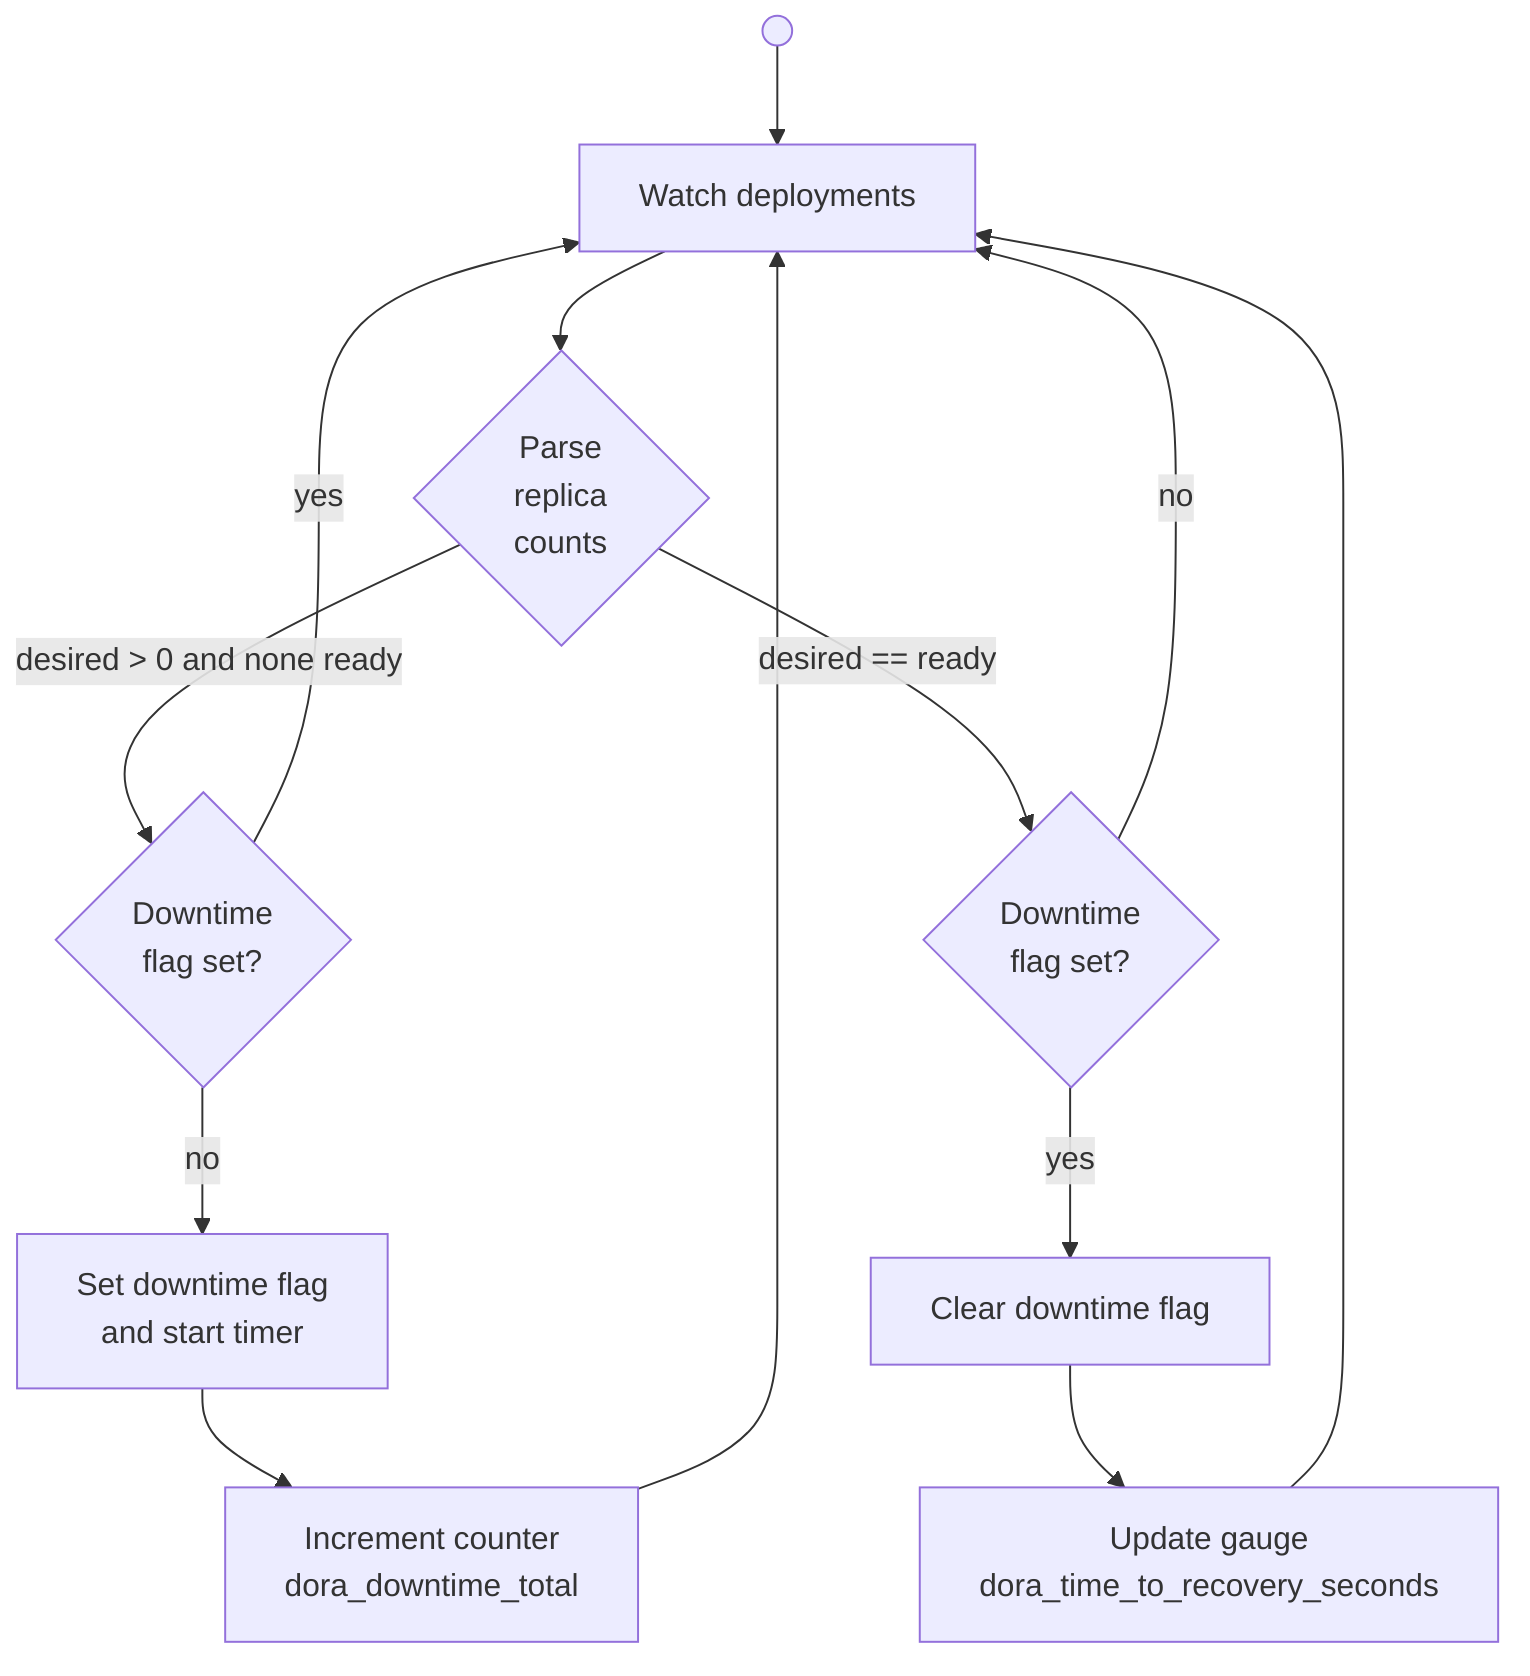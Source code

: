 flowchart TD
    A["Watch deployments"]
    C{"Parse<br/>replica<br/>counts"}
    D["Set downtime flag<br/>and start timer"]
    DD{"Downtime<br/>flag set?"}
    J["Increment counter<br/>dora_downtime_total"]
    I{"Downtime<br/>flag set?"}
    K["Clear downtime flag"]
    L["Update gauge<br/>dora_time_to_recovery_seconds"]
    Z(( ))

    Z --> A
    A --> C
    C -->|desired > 0 and none ready| DD
    DD -->|yes| A
    DD -->|no| D
    D --> J
    J --> A
    I -->|yes| K
    I -->|no| A
    C -->|desired == ready| I
    K --> L
    L --> A